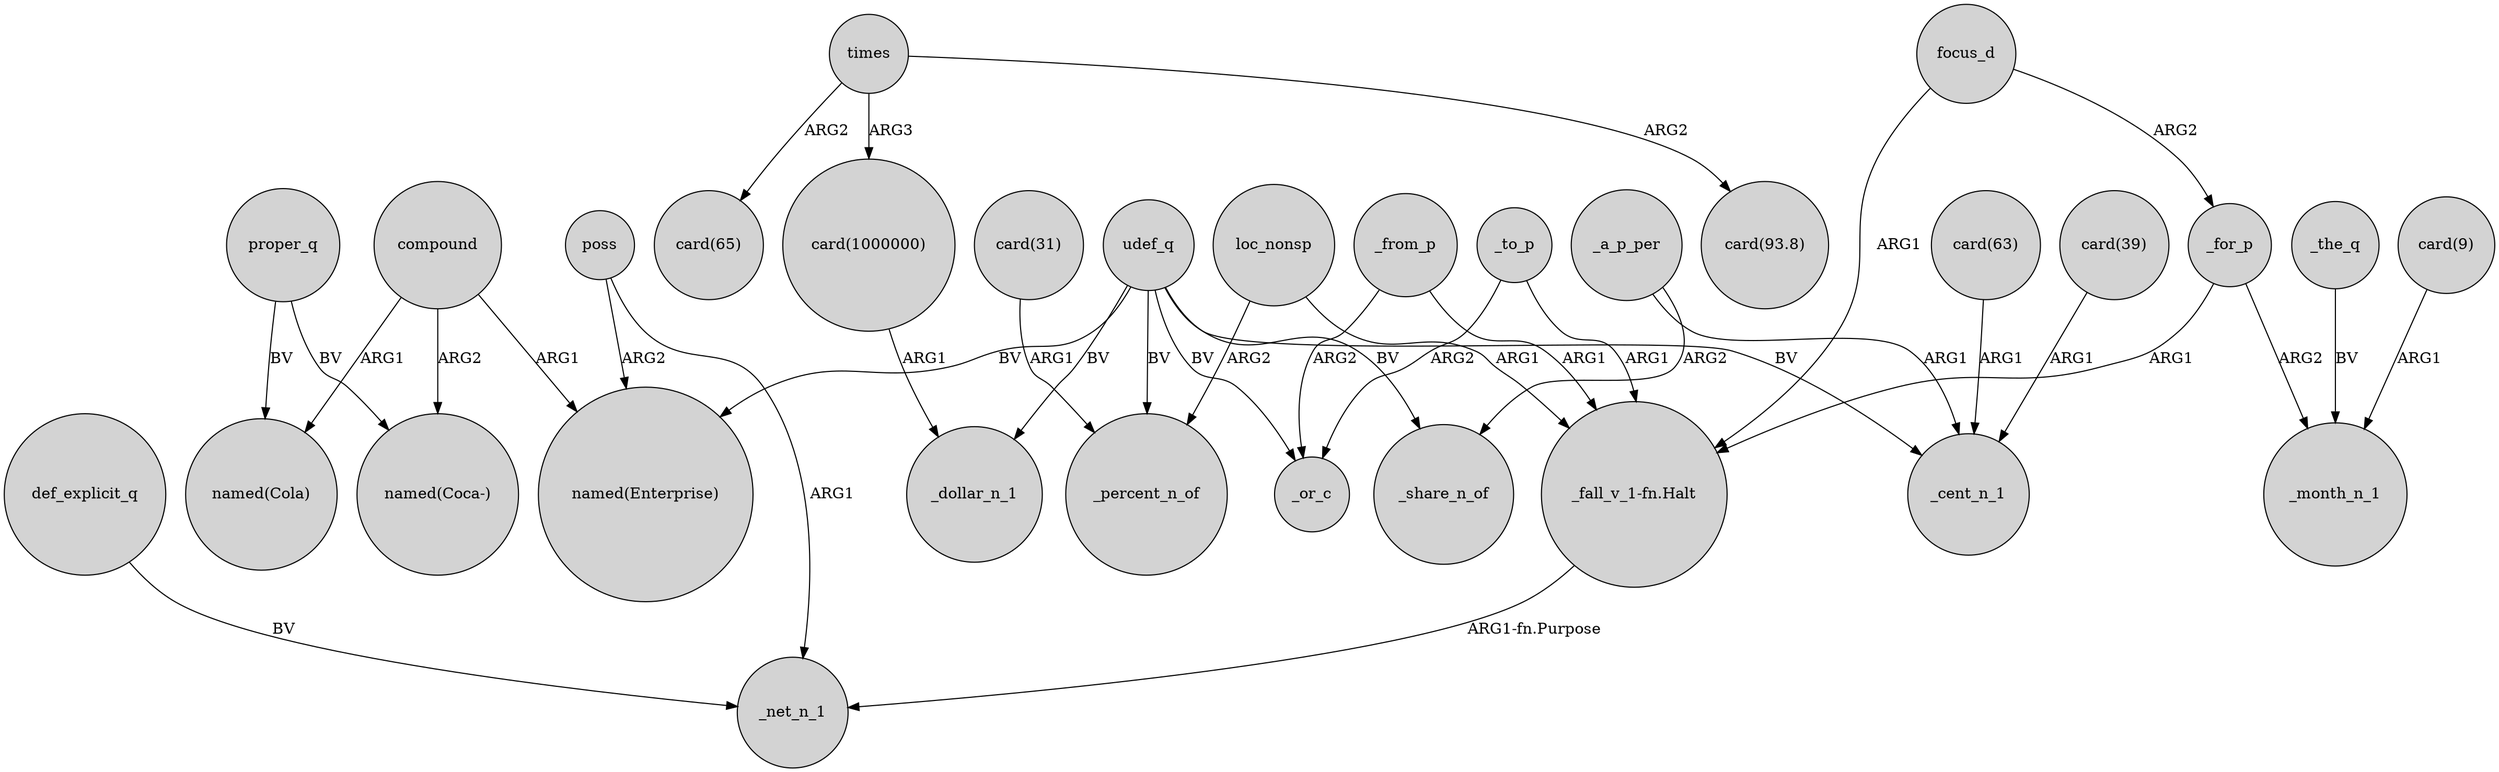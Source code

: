 digraph {
	node [shape=circle style=filled]
	def_explicit_q -> _net_n_1 [label=BV]
	_to_p -> _or_c [label=ARG2]
	"card(31)" -> _percent_n_of [label=ARG1]
	compound -> "named(Enterprise)" [label=ARG1]
	_a_p_per -> _cent_n_1 [label=ARG1]
	times -> "card(65)" [label=ARG2]
	_the_q -> _month_n_1 [label=BV]
	focus_d -> "_fall_v_1-fn.Halt" [label=ARG1]
	_for_p -> "_fall_v_1-fn.Halt" [label=ARG1]
	_to_p -> "_fall_v_1-fn.Halt" [label=ARG1]
	times -> "card(1000000)" [label=ARG3]
	"card(63)" -> _cent_n_1 [label=ARG1]
	poss -> "named(Enterprise)" [label=ARG2]
	udef_q -> _cent_n_1 [label=BV]
	udef_q -> _or_c [label=BV]
	loc_nonsp -> "_fall_v_1-fn.Halt" [label=ARG1]
	compound -> "named(Cola)" [label=ARG1]
	"_fall_v_1-fn.Halt" -> _net_n_1 [label="ARG1-fn.Purpose"]
	compound -> "named(Coca-)" [label=ARG2]
	_a_p_per -> _share_n_of [label=ARG2]
	"card(39)" -> _cent_n_1 [label=ARG1]
	udef_q -> _percent_n_of [label=BV]
	udef_q -> _share_n_of [label=BV]
	udef_q -> _dollar_n_1 [label=BV]
	_from_p -> "_fall_v_1-fn.Halt" [label=ARG1]
	"card(1000000)" -> _dollar_n_1 [label=ARG1]
	_from_p -> _or_c [label=ARG2]
	proper_q -> "named(Cola)" [label=BV]
	times -> "card(93.8)" [label=ARG2]
	udef_q -> "named(Enterprise)" [label=BV]
	"card(9)" -> _month_n_1 [label=ARG1]
	focus_d -> _for_p [label=ARG2]
	proper_q -> "named(Coca-)" [label=BV]
	_for_p -> _month_n_1 [label=ARG2]
	poss -> _net_n_1 [label=ARG1]
	loc_nonsp -> _percent_n_of [label=ARG2]
}

